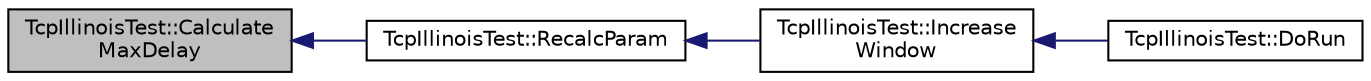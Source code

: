 digraph "TcpIllinoisTest::CalculateMaxDelay"
{
  edge [fontname="Helvetica",fontsize="10",labelfontname="Helvetica",labelfontsize="10"];
  node [fontname="Helvetica",fontsize="10",shape=record];
  rankdir="LR";
  Node1 [label="TcpIllinoisTest::Calculate\lMaxDelay",height=0.2,width=0.4,color="black", fillcolor="grey75", style="filled", fontcolor="black"];
  Node1 -> Node2 [dir="back",color="midnightblue",fontsize="10",style="solid"];
  Node2 [label="TcpIllinoisTest::RecalcParam",height=0.2,width=0.4,color="black", fillcolor="white", style="filled",URL="$de/d2d/classTcpIllinoisTest.html#a3f3db45f9efc88dd60146c6f3dd02be0",tooltip="Recalculate the internal TCP Illinois params. "];
  Node2 -> Node3 [dir="back",color="midnightblue",fontsize="10",style="solid"];
  Node3 [label="TcpIllinoisTest::Increase\lWindow",height=0.2,width=0.4,color="black", fillcolor="white", style="filled",URL="$de/d2d/classTcpIllinoisTest.html#a4c31729e231aa7652ce8e221f8004d5a",tooltip="Increases the TCP window. "];
  Node3 -> Node4 [dir="back",color="midnightblue",fontsize="10",style="solid"];
  Node4 [label="TcpIllinoisTest::DoRun",height=0.2,width=0.4,color="black", fillcolor="white", style="filled",URL="$de/d2d/classTcpIllinoisTest.html#a496fabd3bdc6378fda2a552d7cc202c9",tooltip="Implementation to actually run this TestCase. "];
}
